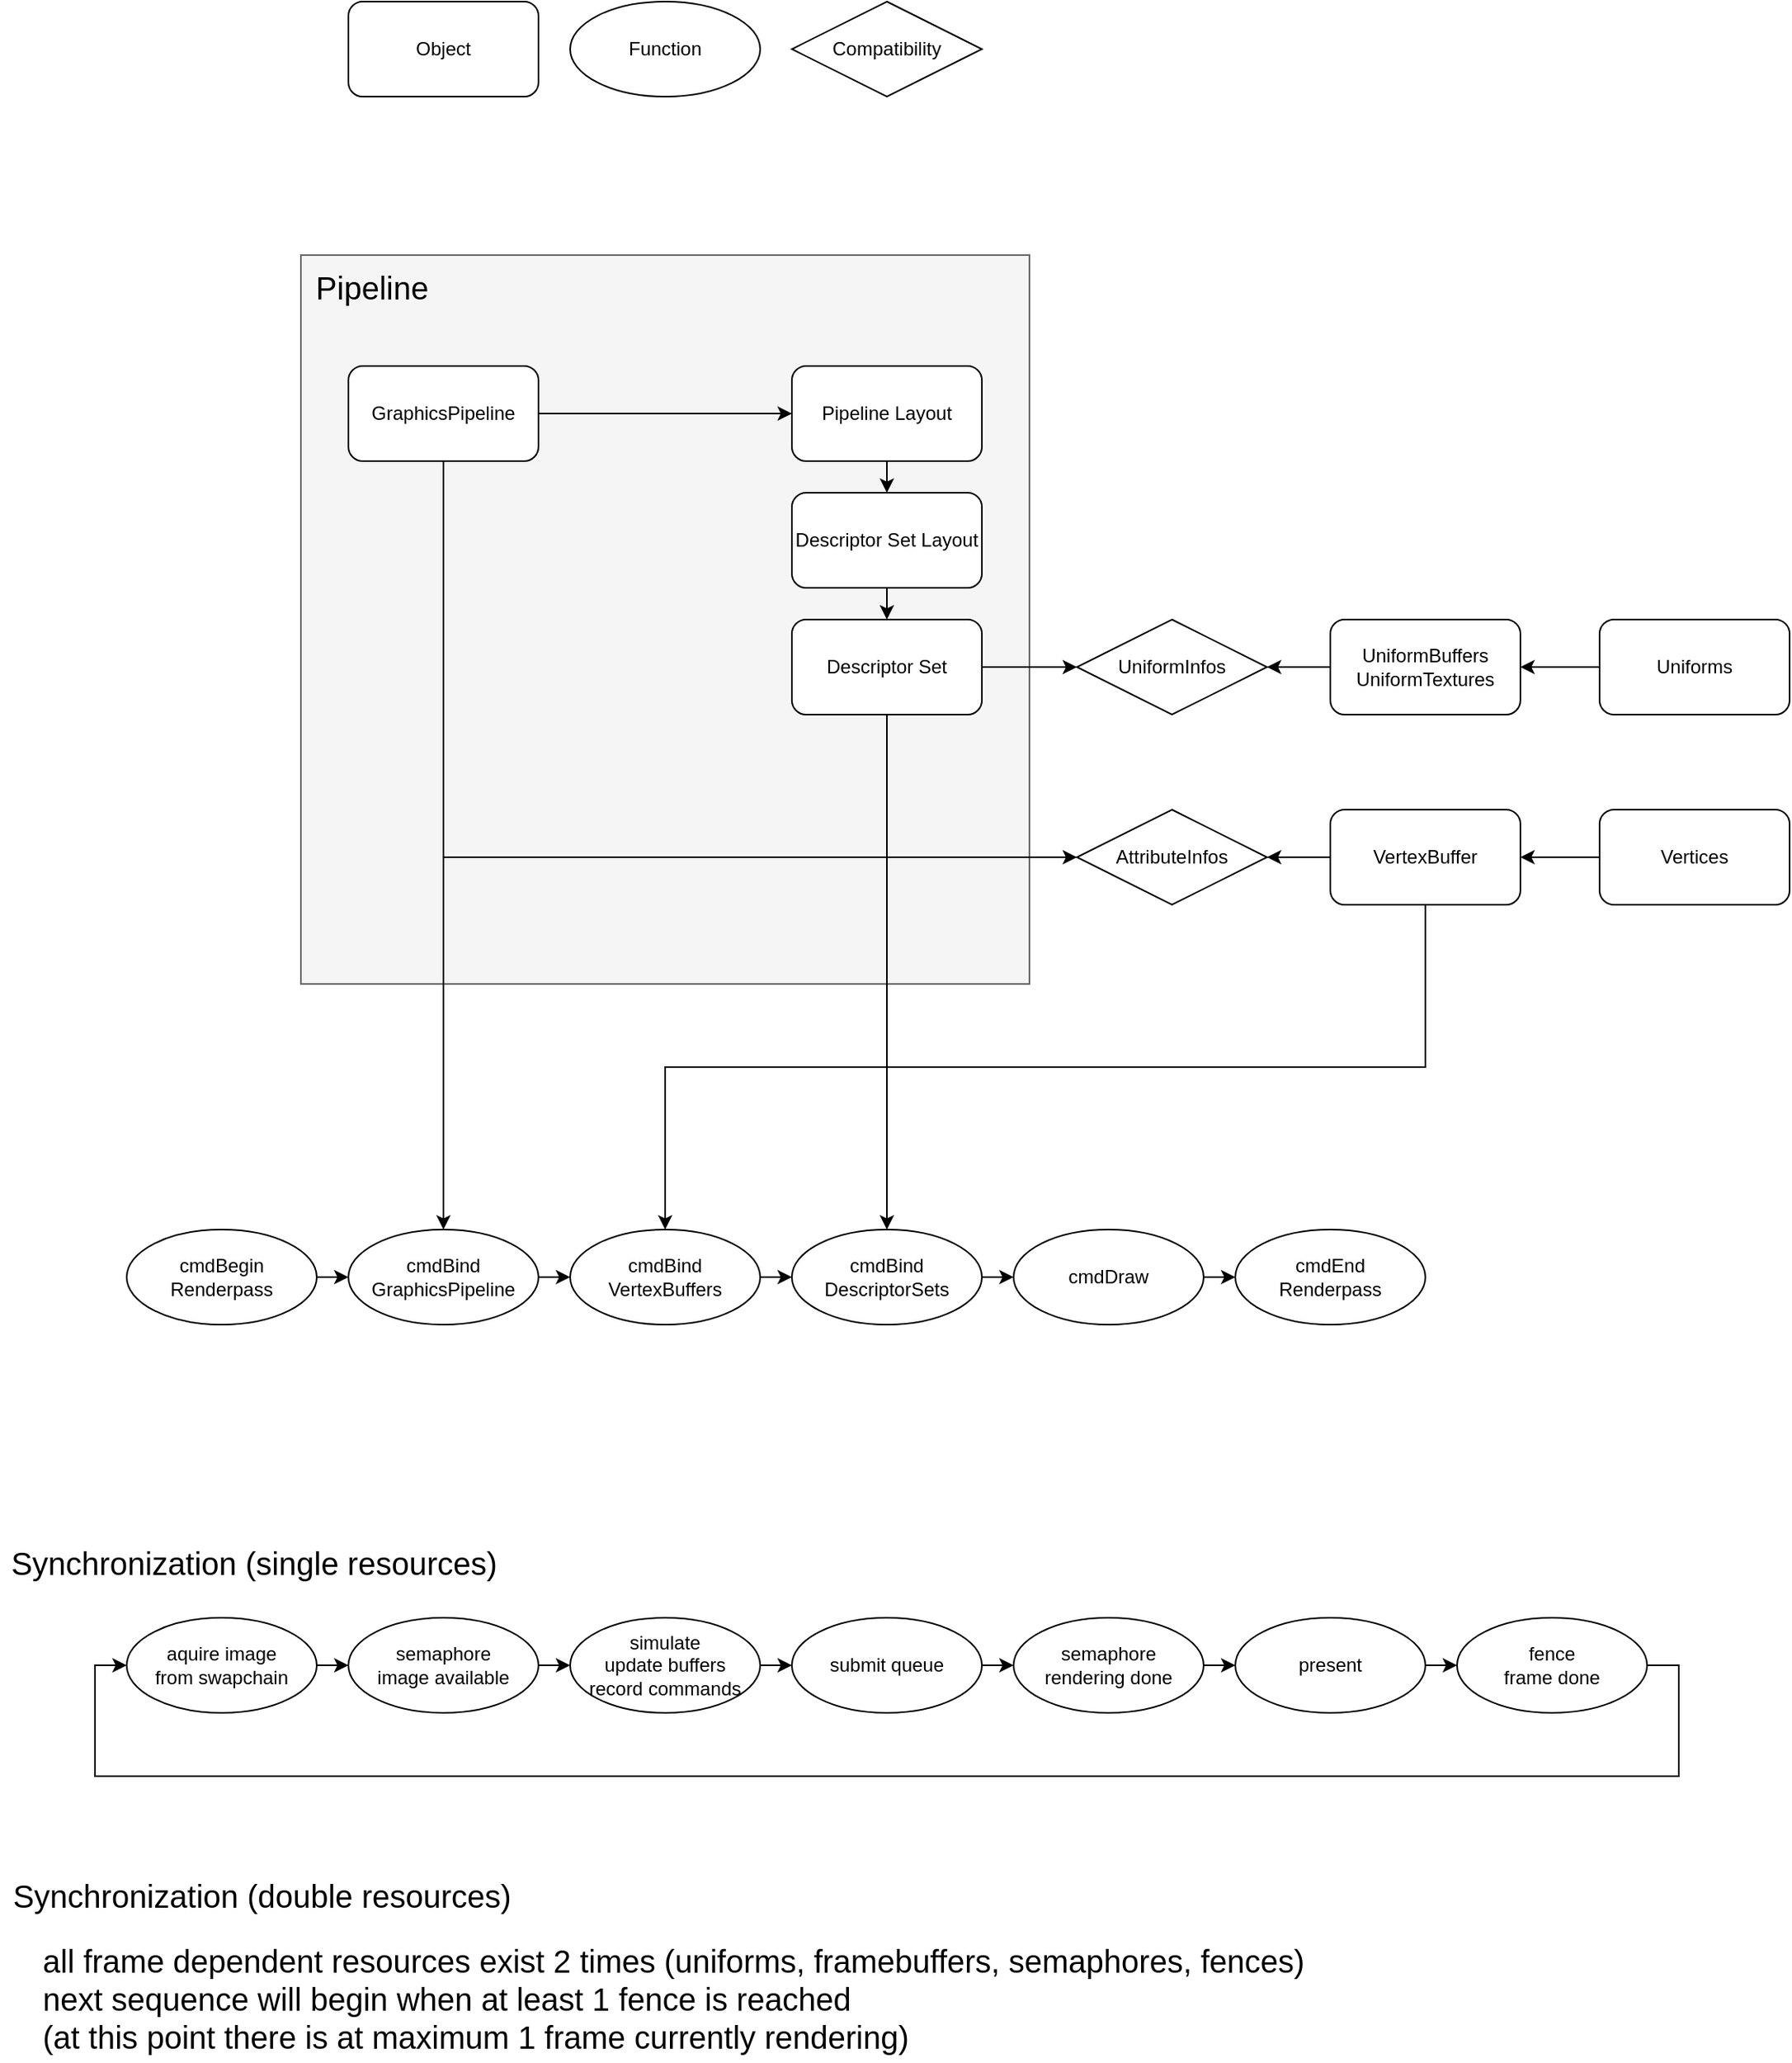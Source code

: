 <mxfile version="14.1.2" type="device"><diagram id="4_MowDxhCtrJPuCXWMU6" name="Page-1"><mxGraphModel dx="1418" dy="794" grid="1" gridSize="10" guides="1" tooltips="1" connect="1" arrows="1" fold="1" page="1" pageScale="1" pageWidth="850" pageHeight="1100" math="0" shadow="0"><root><mxCell id="0"/><mxCell id="1" parent="0"/><mxCell id="FS4CubdS9M5SOuZwM6qf-65" value="" style="rounded=0;whiteSpace=wrap;html=1;fillColor=#f5f5f5;strokeColor=#666666;fontColor=#333333;" vertex="1" parent="1"><mxGeometry x="240" y="190" width="460" height="460" as="geometry"/></mxCell><mxCell id="FS4CubdS9M5SOuZwM6qf-66" style="edgeStyle=orthogonalEdgeStyle;rounded=0;orthogonalLoop=1;jettySize=auto;html=1;exitX=0.5;exitY=1;exitDx=0;exitDy=0;entryX=0.5;entryY=0;entryDx=0;entryDy=0;startArrow=none;startFill=0;" edge="1" parent="1" source="FS4CubdS9M5SOuZwM6qf-1" target="FS4CubdS9M5SOuZwM6qf-3"><mxGeometry relative="1" as="geometry"/></mxCell><mxCell id="FS4CubdS9M5SOuZwM6qf-1" value="Descriptor Set Layout" style="rounded=1;whiteSpace=wrap;html=1;" vertex="1" parent="1"><mxGeometry x="550" y="340" width="120" height="60" as="geometry"/></mxCell><mxCell id="FS4CubdS9M5SOuZwM6qf-54" style="edgeStyle=orthogonalEdgeStyle;rounded=0;orthogonalLoop=1;jettySize=auto;html=1;exitX=1;exitY=0.5;exitDx=0;exitDy=0;entryX=0;entryY=0.5;entryDx=0;entryDy=0;startArrow=none;startFill=0;" edge="1" parent="1" source="FS4CubdS9M5SOuZwM6qf-2" target="FS4CubdS9M5SOuZwM6qf-5"><mxGeometry relative="1" as="geometry"/></mxCell><mxCell id="FS4CubdS9M5SOuZwM6qf-76" style="edgeStyle=orthogonalEdgeStyle;rounded=0;orthogonalLoop=1;jettySize=auto;html=1;exitX=0.5;exitY=1;exitDx=0;exitDy=0;entryX=0;entryY=0.5;entryDx=0;entryDy=0;startArrow=none;startFill=0;fontSize=20;" edge="1" parent="1" source="FS4CubdS9M5SOuZwM6qf-2" target="FS4CubdS9M5SOuZwM6qf-16"><mxGeometry relative="1" as="geometry"/></mxCell><mxCell id="FS4CubdS9M5SOuZwM6qf-78" style="edgeStyle=orthogonalEdgeStyle;rounded=0;orthogonalLoop=1;jettySize=auto;html=1;exitX=0.5;exitY=1;exitDx=0;exitDy=0;entryX=0.5;entryY=0;entryDx=0;entryDy=0;startArrow=none;startFill=0;fontSize=20;" edge="1" parent="1" source="FS4CubdS9M5SOuZwM6qf-2" target="FS4CubdS9M5SOuZwM6qf-29"><mxGeometry relative="1" as="geometry"/></mxCell><mxCell id="FS4CubdS9M5SOuZwM6qf-2" value="GraphicsPipeline" style="rounded=1;whiteSpace=wrap;html=1;" vertex="1" parent="1"><mxGeometry x="270" y="260" width="120" height="60" as="geometry"/></mxCell><mxCell id="FS4CubdS9M5SOuZwM6qf-71" style="edgeStyle=orthogonalEdgeStyle;rounded=0;orthogonalLoop=1;jettySize=auto;html=1;exitX=0.5;exitY=1;exitDx=0;exitDy=0;entryX=0.5;entryY=0;entryDx=0;entryDy=0;startArrow=none;startFill=0;fontSize=20;" edge="1" parent="1" source="FS4CubdS9M5SOuZwM6qf-3" target="FS4CubdS9M5SOuZwM6qf-32"><mxGeometry relative="1" as="geometry"/></mxCell><mxCell id="FS4CubdS9M5SOuZwM6qf-79" style="edgeStyle=orthogonalEdgeStyle;rounded=0;orthogonalLoop=1;jettySize=auto;html=1;exitX=1;exitY=0.5;exitDx=0;exitDy=0;entryX=0;entryY=0.5;entryDx=0;entryDy=0;startArrow=none;startFill=0;fontSize=20;" edge="1" parent="1" source="FS4CubdS9M5SOuZwM6qf-3" target="FS4CubdS9M5SOuZwM6qf-20"><mxGeometry relative="1" as="geometry"/></mxCell><mxCell id="FS4CubdS9M5SOuZwM6qf-3" value="&lt;div&gt;Descriptor Set&lt;br&gt;&lt;/div&gt;" style="rounded=1;whiteSpace=wrap;html=1;" vertex="1" parent="1"><mxGeometry x="550" y="420" width="120" height="60" as="geometry"/></mxCell><mxCell id="FS4CubdS9M5SOuZwM6qf-56" style="edgeStyle=orthogonalEdgeStyle;rounded=0;orthogonalLoop=1;jettySize=auto;html=1;exitX=0.5;exitY=1;exitDx=0;exitDy=0;entryX=0.5;entryY=0;entryDx=0;entryDy=0;startArrow=none;startFill=0;" edge="1" parent="1" source="FS4CubdS9M5SOuZwM6qf-5" target="FS4CubdS9M5SOuZwM6qf-1"><mxGeometry relative="1" as="geometry"/></mxCell><mxCell id="FS4CubdS9M5SOuZwM6qf-5" value="Pipeline Layout" style="rounded=1;whiteSpace=wrap;html=1;" vertex="1" parent="1"><mxGeometry x="550" y="260" width="120" height="60" as="geometry"/></mxCell><mxCell id="FS4CubdS9M5SOuZwM6qf-68" style="edgeStyle=orthogonalEdgeStyle;rounded=0;orthogonalLoop=1;jettySize=auto;html=1;exitX=0;exitY=0.5;exitDx=0;exitDy=0;entryX=1;entryY=0.5;entryDx=0;entryDy=0;startArrow=none;startFill=0;" edge="1" parent="1" source="FS4CubdS9M5SOuZwM6qf-9" target="FS4CubdS9M5SOuZwM6qf-20"><mxGeometry relative="1" as="geometry"/></mxCell><mxCell id="FS4CubdS9M5SOuZwM6qf-9" value="&lt;div&gt;UniformBuffers&lt;/div&gt;&lt;div&gt;UniformTextures&lt;br&gt;&lt;/div&gt;" style="rounded=1;whiteSpace=wrap;html=1;" vertex="1" parent="1"><mxGeometry x="890" y="420" width="120" height="60" as="geometry"/></mxCell><mxCell id="FS4CubdS9M5SOuZwM6qf-16" value="AttributeInfos" style="rhombus;whiteSpace=wrap;html=1;fontFamily=Helvetica;fontSize=12;fontColor=#000000;align=center;strokeColor=#000000;fillColor=#ffffff;" vertex="1" parent="1"><mxGeometry x="730" y="540" width="120" height="60" as="geometry"/></mxCell><mxCell id="FS4CubdS9M5SOuZwM6qf-52" style="edgeStyle=orthogonalEdgeStyle;rounded=0;orthogonalLoop=1;jettySize=auto;html=1;exitX=0;exitY=0.5;exitDx=0;exitDy=0;entryX=1;entryY=0.5;entryDx=0;entryDy=0;startArrow=none;startFill=0;" edge="1" parent="1" source="FS4CubdS9M5SOuZwM6qf-18" target="FS4CubdS9M5SOuZwM6qf-16"><mxGeometry relative="1" as="geometry"/></mxCell><mxCell id="FS4CubdS9M5SOuZwM6qf-60" style="edgeStyle=orthogonalEdgeStyle;rounded=0;orthogonalLoop=1;jettySize=auto;html=1;exitX=0.5;exitY=1;exitDx=0;exitDy=0;entryX=0.5;entryY=0;entryDx=0;entryDy=0;startArrow=none;startFill=0;" edge="1" parent="1" source="FS4CubdS9M5SOuZwM6qf-18" target="FS4CubdS9M5SOuZwM6qf-28"><mxGeometry relative="1" as="geometry"/></mxCell><mxCell id="FS4CubdS9M5SOuZwM6qf-18" value="VertexBuffer" style="rounded=1;whiteSpace=wrap;html=1;" vertex="1" parent="1"><mxGeometry x="890" y="540" width="120" height="60" as="geometry"/></mxCell><mxCell id="FS4CubdS9M5SOuZwM6qf-20" value="UniformInfos" style="rhombus;whiteSpace=wrap;html=1;fontFamily=Helvetica;fontSize=12;fontColor=#000000;align=center;strokeColor=#000000;fillColor=#ffffff;" vertex="1" parent="1"><mxGeometry x="730" y="420" width="120" height="60" as="geometry"/></mxCell><mxCell id="FS4CubdS9M5SOuZwM6qf-36" style="edgeStyle=orthogonalEdgeStyle;rounded=0;orthogonalLoop=1;jettySize=auto;html=1;exitX=1;exitY=0.5;exitDx=0;exitDy=0;entryX=0;entryY=0.5;entryDx=0;entryDy=0;startArrow=none;startFill=0;" edge="1" parent="1" source="FS4CubdS9M5SOuZwM6qf-28" target="FS4CubdS9M5SOuZwM6qf-32"><mxGeometry relative="1" as="geometry"/></mxCell><mxCell id="FS4CubdS9M5SOuZwM6qf-28" value="&lt;div&gt;cmdBind&lt;/div&gt;&lt;div&gt;VertexBuffers&lt;/div&gt;" style="ellipse;whiteSpace=wrap;html=1;" vertex="1" parent="1"><mxGeometry x="410" y="805" width="120" height="60" as="geometry"/></mxCell><mxCell id="FS4CubdS9M5SOuZwM6qf-35" style="edgeStyle=orthogonalEdgeStyle;rounded=0;orthogonalLoop=1;jettySize=auto;html=1;exitX=1;exitY=0.5;exitDx=0;exitDy=0;entryX=0;entryY=0.5;entryDx=0;entryDy=0;startArrow=none;startFill=0;" edge="1" parent="1" source="FS4CubdS9M5SOuZwM6qf-29" target="FS4CubdS9M5SOuZwM6qf-28"><mxGeometry relative="1" as="geometry"/></mxCell><mxCell id="FS4CubdS9M5SOuZwM6qf-29" value="&lt;div&gt;cmdBind&lt;/div&gt;&lt;div&gt;GraphicsPipeline&lt;/div&gt;" style="ellipse;whiteSpace=wrap;html=1;" vertex="1" parent="1"><mxGeometry x="270" y="805" width="120" height="60" as="geometry"/></mxCell><mxCell id="FS4CubdS9M5SOuZwM6qf-34" style="edgeStyle=orthogonalEdgeStyle;rounded=0;orthogonalLoop=1;jettySize=auto;html=1;exitX=1;exitY=0.5;exitDx=0;exitDy=0;entryX=0;entryY=0.5;entryDx=0;entryDy=0;startArrow=none;startFill=0;" edge="1" parent="1" source="FS4CubdS9M5SOuZwM6qf-30" target="FS4CubdS9M5SOuZwM6qf-29"><mxGeometry relative="1" as="geometry"/></mxCell><mxCell id="FS4CubdS9M5SOuZwM6qf-30" value="&lt;div&gt;cmdBegin&lt;/div&gt;&lt;div&gt;Renderpass&lt;/div&gt;" style="ellipse;whiteSpace=wrap;html=1;" vertex="1" parent="1"><mxGeometry x="130" y="805" width="120" height="60" as="geometry"/></mxCell><mxCell id="FS4CubdS9M5SOuZwM6qf-38" style="edgeStyle=orthogonalEdgeStyle;rounded=0;orthogonalLoop=1;jettySize=auto;html=1;exitX=1;exitY=0.5;exitDx=0;exitDy=0;entryX=0;entryY=0.5;entryDx=0;entryDy=0;startArrow=none;startFill=0;" edge="1" parent="1" source="FS4CubdS9M5SOuZwM6qf-31" target="FS4CubdS9M5SOuZwM6qf-33"><mxGeometry relative="1" as="geometry"/></mxCell><mxCell id="FS4CubdS9M5SOuZwM6qf-31" value="cmdDraw" style="ellipse;whiteSpace=wrap;html=1;" vertex="1" parent="1"><mxGeometry x="690" y="805" width="120" height="60" as="geometry"/></mxCell><mxCell id="FS4CubdS9M5SOuZwM6qf-37" style="edgeStyle=orthogonalEdgeStyle;rounded=0;orthogonalLoop=1;jettySize=auto;html=1;exitX=1;exitY=0.5;exitDx=0;exitDy=0;entryX=0;entryY=0.5;entryDx=0;entryDy=0;startArrow=none;startFill=0;" edge="1" parent="1" source="FS4CubdS9M5SOuZwM6qf-32" target="FS4CubdS9M5SOuZwM6qf-31"><mxGeometry relative="1" as="geometry"/></mxCell><mxCell id="FS4CubdS9M5SOuZwM6qf-32" value="&lt;div&gt;cmdBind&lt;/div&gt;&lt;div&gt;DescriptorSets&lt;br&gt;&lt;/div&gt;" style="ellipse;whiteSpace=wrap;html=1;" vertex="1" parent="1"><mxGeometry x="550" y="805" width="120" height="60" as="geometry"/></mxCell><mxCell id="FS4CubdS9M5SOuZwM6qf-33" value="&lt;div&gt;cmdEnd&lt;/div&gt;&lt;div&gt;Renderpass&lt;/div&gt;" style="ellipse;whiteSpace=wrap;html=1;" vertex="1" parent="1"><mxGeometry x="830" y="805" width="120" height="60" as="geometry"/></mxCell><mxCell id="FS4CubdS9M5SOuZwM6qf-74" style="edgeStyle=orthogonalEdgeStyle;rounded=0;orthogonalLoop=1;jettySize=auto;html=1;exitX=0;exitY=0.5;exitDx=0;exitDy=0;entryX=1;entryY=0.5;entryDx=0;entryDy=0;startArrow=none;startFill=0;fontSize=20;" edge="1" parent="1" source="FS4CubdS9M5SOuZwM6qf-42" target="FS4CubdS9M5SOuZwM6qf-18"><mxGeometry relative="1" as="geometry"/></mxCell><mxCell id="FS4CubdS9M5SOuZwM6qf-42" value="Vertices" style="rounded=1;whiteSpace=wrap;html=1;" vertex="1" parent="1"><mxGeometry x="1060" y="540" width="120" height="60" as="geometry"/></mxCell><mxCell id="FS4CubdS9M5SOuZwM6qf-49" value="Object" style="rounded=1;whiteSpace=wrap;html=1;" vertex="1" parent="1"><mxGeometry x="270" y="30" width="120" height="60" as="geometry"/></mxCell><mxCell id="FS4CubdS9M5SOuZwM6qf-50" value="Function" style="ellipse;whiteSpace=wrap;html=1;" vertex="1" parent="1"><mxGeometry x="410" y="30" width="120" height="60" as="geometry"/></mxCell><mxCell id="FS4CubdS9M5SOuZwM6qf-51" value="Compatibility" style="rhombus;whiteSpace=wrap;html=1;fontFamily=Helvetica;fontSize=12;fontColor=#000000;align=center;strokeColor=#000000;fillColor=#ffffff;" vertex="1" parent="1"><mxGeometry x="550" y="30" width="120" height="60" as="geometry"/></mxCell><mxCell id="FS4CubdS9M5SOuZwM6qf-69" style="edgeStyle=orthogonalEdgeStyle;rounded=0;orthogonalLoop=1;jettySize=auto;html=1;exitX=0.5;exitY=1;exitDx=0;exitDy=0;startArrow=none;startFill=0;" edge="1" parent="1" source="FS4CubdS9M5SOuZwM6qf-20" target="FS4CubdS9M5SOuZwM6qf-20"><mxGeometry relative="1" as="geometry"/></mxCell><mxCell id="FS4CubdS9M5SOuZwM6qf-70" value="Pipeline" style="text;html=1;strokeColor=none;fillColor=none;align=center;verticalAlign=middle;whiteSpace=wrap;rounded=0;fontSize=20;" vertex="1" parent="1"><mxGeometry x="250" y="200" width="70" height="20" as="geometry"/></mxCell><mxCell id="FS4CubdS9M5SOuZwM6qf-73" style="edgeStyle=orthogonalEdgeStyle;rounded=0;orthogonalLoop=1;jettySize=auto;html=1;exitX=0;exitY=0.5;exitDx=0;exitDy=0;entryX=1;entryY=0.5;entryDx=0;entryDy=0;startArrow=none;startFill=0;fontSize=20;" edge="1" parent="1" source="FS4CubdS9M5SOuZwM6qf-72" target="FS4CubdS9M5SOuZwM6qf-9"><mxGeometry relative="1" as="geometry"/></mxCell><mxCell id="FS4CubdS9M5SOuZwM6qf-72" value="Uniforms" style="rounded=1;whiteSpace=wrap;html=1;" vertex="1" parent="1"><mxGeometry x="1060" y="420" width="120" height="60" as="geometry"/></mxCell><mxCell id="FS4CubdS9M5SOuZwM6qf-86" value="Synchronization (single resources)" style="text;html=1;align=center;verticalAlign=middle;resizable=0;points=[];autosize=1;fontSize=20;" vertex="1" parent="1"><mxGeometry x="50" y="1000" width="320" height="30" as="geometry"/></mxCell><mxCell id="FS4CubdS9M5SOuZwM6qf-94" style="edgeStyle=orthogonalEdgeStyle;rounded=0;orthogonalLoop=1;jettySize=auto;html=1;exitX=1;exitY=0.5;exitDx=0;exitDy=0;entryX=0;entryY=0.5;entryDx=0;entryDy=0;startArrow=none;startFill=0;fontSize=20;" edge="1" parent="1" source="FS4CubdS9M5SOuZwM6qf-87" target="FS4CubdS9M5SOuZwM6qf-90"><mxGeometry relative="1" as="geometry"/></mxCell><mxCell id="FS4CubdS9M5SOuZwM6qf-87" value="&lt;div&gt;aquire image&lt;/div&gt;&lt;div&gt;from swapchain&lt;br&gt;&lt;/div&gt;" style="ellipse;whiteSpace=wrap;html=1;" vertex="1" parent="1"><mxGeometry x="130" y="1050" width="120" height="60" as="geometry"/></mxCell><mxCell id="FS4CubdS9M5SOuZwM6qf-96" style="edgeStyle=orthogonalEdgeStyle;rounded=0;orthogonalLoop=1;jettySize=auto;html=1;exitX=1;exitY=0.5;exitDx=0;exitDy=0;entryX=0;entryY=0.5;entryDx=0;entryDy=0;startArrow=none;startFill=0;fontSize=20;" edge="1" parent="1" source="FS4CubdS9M5SOuZwM6qf-88" target="FS4CubdS9M5SOuZwM6qf-91"><mxGeometry relative="1" as="geometry"/></mxCell><mxCell id="FS4CubdS9M5SOuZwM6qf-88" value="submit queue" style="ellipse;whiteSpace=wrap;html=1;" vertex="1" parent="1"><mxGeometry x="550" y="1050" width="120" height="60" as="geometry"/></mxCell><mxCell id="FS4CubdS9M5SOuZwM6qf-98" style="edgeStyle=orthogonalEdgeStyle;rounded=0;orthogonalLoop=1;jettySize=auto;html=1;exitX=1;exitY=0.5;exitDx=0;exitDy=0;entryX=0;entryY=0.5;entryDx=0;entryDy=0;startArrow=none;startFill=0;fontSize=20;" edge="1" parent="1" source="FS4CubdS9M5SOuZwM6qf-89" target="FS4CubdS9M5SOuZwM6qf-93"><mxGeometry relative="1" as="geometry"/></mxCell><mxCell id="FS4CubdS9M5SOuZwM6qf-89" value="present" style="ellipse;whiteSpace=wrap;html=1;" vertex="1" parent="1"><mxGeometry x="830" y="1050" width="120" height="60" as="geometry"/></mxCell><mxCell id="FS4CubdS9M5SOuZwM6qf-125" style="edgeStyle=orthogonalEdgeStyle;rounded=0;orthogonalLoop=1;jettySize=auto;html=1;exitX=1;exitY=0.5;exitDx=0;exitDy=0;entryX=0;entryY=0.5;entryDx=0;entryDy=0;startArrow=none;startFill=0;fontSize=20;" edge="1" parent="1" source="FS4CubdS9M5SOuZwM6qf-90" target="FS4CubdS9M5SOuZwM6qf-124"><mxGeometry relative="1" as="geometry"/></mxCell><mxCell id="FS4CubdS9M5SOuZwM6qf-90" value="&lt;div&gt;semaphore&lt;/div&gt;&lt;div&gt;image available&lt;br&gt;&lt;/div&gt;" style="ellipse;whiteSpace=wrap;html=1;" vertex="1" parent="1"><mxGeometry x="270" y="1050" width="120" height="60" as="geometry"/></mxCell><mxCell id="FS4CubdS9M5SOuZwM6qf-97" style="edgeStyle=orthogonalEdgeStyle;rounded=0;orthogonalLoop=1;jettySize=auto;html=1;exitX=1;exitY=0.5;exitDx=0;exitDy=0;entryX=0;entryY=0.5;entryDx=0;entryDy=0;startArrow=none;startFill=0;fontSize=20;" edge="1" parent="1" source="FS4CubdS9M5SOuZwM6qf-91" target="FS4CubdS9M5SOuZwM6qf-89"><mxGeometry relative="1" as="geometry"/></mxCell><mxCell id="FS4CubdS9M5SOuZwM6qf-91" value="&lt;div&gt;semaphore&lt;/div&gt;&lt;div&gt;rendering done&lt;br&gt;&lt;/div&gt;" style="ellipse;whiteSpace=wrap;html=1;" vertex="1" parent="1"><mxGeometry x="690" y="1050" width="120" height="60" as="geometry"/></mxCell><mxCell id="FS4CubdS9M5SOuZwM6qf-127" style="edgeStyle=orthogonalEdgeStyle;rounded=0;orthogonalLoop=1;jettySize=auto;html=1;exitX=1;exitY=0.5;exitDx=0;exitDy=0;entryX=0;entryY=0.5;entryDx=0;entryDy=0;startArrow=none;startFill=0;fontSize=20;" edge="1" parent="1" source="FS4CubdS9M5SOuZwM6qf-93" target="FS4CubdS9M5SOuZwM6qf-87"><mxGeometry relative="1" as="geometry"><Array as="points"><mxPoint x="1110" y="1080"/><mxPoint x="1110" y="1150"/><mxPoint x="110" y="1150"/><mxPoint x="110" y="1080"/></Array></mxGeometry></mxCell><mxCell id="FS4CubdS9M5SOuZwM6qf-93" value="&lt;div&gt;fence&lt;/div&gt;&lt;div&gt;frame done&lt;br&gt;&lt;/div&gt;" style="ellipse;whiteSpace=wrap;html=1;" vertex="1" parent="1"><mxGeometry x="970" y="1050" width="120" height="60" as="geometry"/></mxCell><mxCell id="FS4CubdS9M5SOuZwM6qf-100" value="Synchronization (double resources)" style="text;html=1;align=center;verticalAlign=middle;resizable=0;points=[];autosize=1;fontSize=20;" vertex="1" parent="1"><mxGeometry x="50" y="1210" width="330" height="30" as="geometry"/></mxCell><mxCell id="FS4CubdS9M5SOuZwM6qf-126" style="edgeStyle=orthogonalEdgeStyle;rounded=0;orthogonalLoop=1;jettySize=auto;html=1;exitX=1;exitY=0.5;exitDx=0;exitDy=0;entryX=0;entryY=0.5;entryDx=0;entryDy=0;startArrow=none;startFill=0;fontSize=20;" edge="1" parent="1" source="FS4CubdS9M5SOuZwM6qf-124" target="FS4CubdS9M5SOuZwM6qf-88"><mxGeometry relative="1" as="geometry"/></mxCell><mxCell id="FS4CubdS9M5SOuZwM6qf-124" value="&lt;div&gt;simulate&lt;/div&gt;&lt;div&gt;update buffers&lt;/div&gt;&lt;div&gt;record commands&lt;br&gt;&lt;/div&gt;" style="ellipse;whiteSpace=wrap;html=1;" vertex="1" parent="1"><mxGeometry x="410" y="1050" width="120" height="60" as="geometry"/></mxCell><mxCell id="FS4CubdS9M5SOuZwM6qf-128" value="&lt;div&gt;all frame dependent resources exist 2 times (uniforms, framebuffers, semaphores, fences)&lt;/div&gt;&lt;div&gt;next sequence will begin when at least 1 fence is reached&lt;/div&gt;&lt;div&gt;(at this point there is at maximum 1 frame currently rendering)&lt;br&gt;&lt;/div&gt;" style="text;html=1;align=left;verticalAlign=middle;resizable=0;points=[];autosize=1;fontSize=20;" vertex="1" parent="1"><mxGeometry x="75" y="1250" width="810" height="80" as="geometry"/></mxCell></root></mxGraphModel></diagram></mxfile>